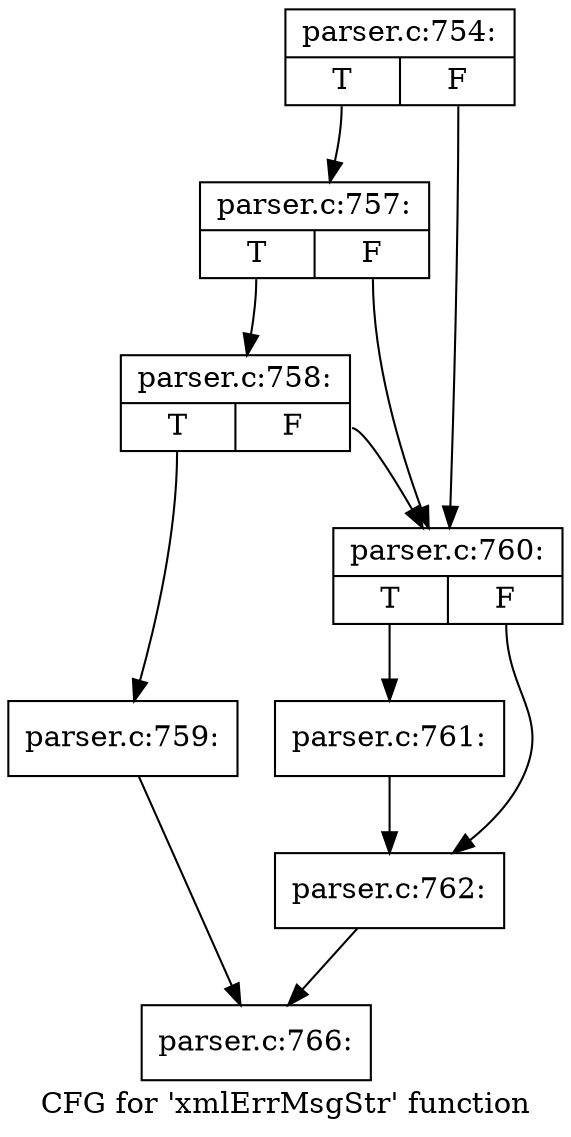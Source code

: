 digraph "CFG for 'xmlErrMsgStr' function" {
	label="CFG for 'xmlErrMsgStr' function";

	Node0x60ad4c0 [shape=record,label="{parser.c:754:|{<s0>T|<s1>F}}"];
	Node0x60ad4c0:s0 -> Node0x60b87e0;
	Node0x60ad4c0:s1 -> Node0x60b8710;
	Node0x60b87e0 [shape=record,label="{parser.c:757:|{<s0>T|<s1>F}}"];
	Node0x60b87e0:s0 -> Node0x60b8760;
	Node0x60b87e0:s1 -> Node0x60b8710;
	Node0x60b8760 [shape=record,label="{parser.c:758:|{<s0>T|<s1>F}}"];
	Node0x60b8760:s0 -> Node0x60b86c0;
	Node0x60b8760:s1 -> Node0x60b8710;
	Node0x60b86c0 [shape=record,label="{parser.c:759:}"];
	Node0x60b86c0 -> Node0x60ad960;
	Node0x60b8710 [shape=record,label="{parser.c:760:|{<s0>T|<s1>F}}"];
	Node0x60b8710:s0 -> Node0x60b9250;
	Node0x60b8710:s1 -> Node0x60b92a0;
	Node0x60b9250 [shape=record,label="{parser.c:761:}"];
	Node0x60b9250 -> Node0x60b92a0;
	Node0x60b92a0 [shape=record,label="{parser.c:762:}"];
	Node0x60b92a0 -> Node0x60ad960;
	Node0x60ad960 [shape=record,label="{parser.c:766:}"];
}
